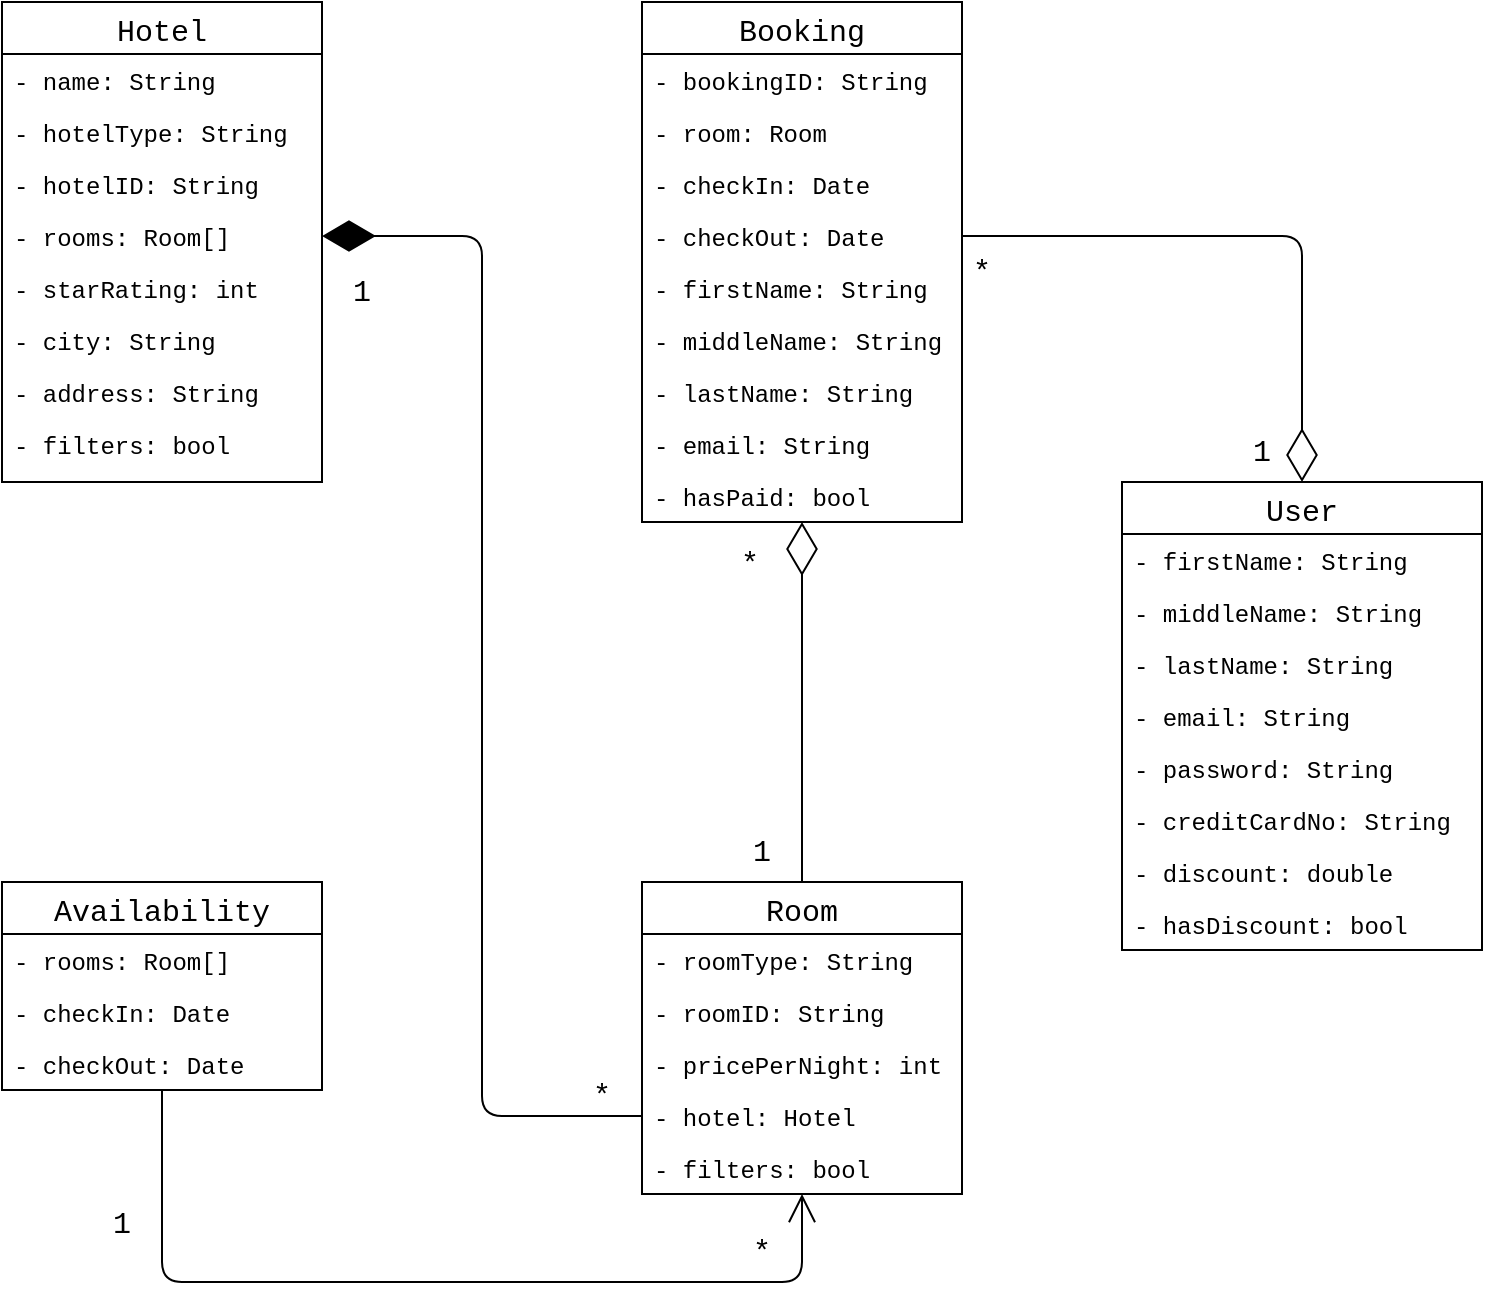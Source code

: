 <mxfile version="12.7.9" type="device"><diagram id="C5RBs43oDa-KdzZeNtuy" name="Page-1"><mxGraphModel dx="1182" dy="683" grid="1" gridSize="10" guides="1" tooltips="1" connect="1" arrows="1" fold="1" page="1" pageScale="1" pageWidth="827" pageHeight="1169" background="#FFFFFF" math="0" shadow="0"><root><mxCell id="WIyWlLk6GJQsqaUBKTNV-0"/><mxCell id="WIyWlLk6GJQsqaUBKTNV-1" parent="WIyWlLk6GJQsqaUBKTNV-0"/><mxCell id="qFRRub70nDxkKU252Yp6-81" value="Availability" style="swimlane;fontStyle=0;childLayout=stackLayout;horizontal=1;startSize=26;fillColor=none;horizontalStack=0;resizeParent=1;resizeParentMax=0;resizeLast=0;collapsible=1;marginBottom=0;fontFamily=Courier New;fontSize=15;" parent="WIyWlLk6GJQsqaUBKTNV-1" vertex="1"><mxGeometry x="40" y="480" width="160" height="104" as="geometry"/></mxCell><mxCell id="qFRRub70nDxkKU252Yp6-82" value="- rooms: Room[]" style="text;strokeColor=none;fillColor=none;align=left;verticalAlign=top;spacingLeft=4;spacingRight=4;overflow=hidden;rotatable=0;points=[[0,0.5],[1,0.5]];portConstraint=eastwest;fontFamily=Courier New;" parent="qFRRub70nDxkKU252Yp6-81" vertex="1"><mxGeometry y="26" width="160" height="26" as="geometry"/></mxCell><mxCell id="qFRRub70nDxkKU252Yp6-83" value="- checkIn: Date" style="text;strokeColor=none;fillColor=none;align=left;verticalAlign=top;spacingLeft=4;spacingRight=4;overflow=hidden;rotatable=0;points=[[0,0.5],[1,0.5]];portConstraint=eastwest;fontFamily=Courier New;" parent="qFRRub70nDxkKU252Yp6-81" vertex="1"><mxGeometry y="52" width="160" height="26" as="geometry"/></mxCell><mxCell id="qFRRub70nDxkKU252Yp6-84" value="- checkOut: Date" style="text;strokeColor=none;fillColor=none;align=left;verticalAlign=top;spacingLeft=4;spacingRight=4;overflow=hidden;rotatable=0;points=[[0,0.5],[1,0.5]];portConstraint=eastwest;fontFamily=Courier New;" parent="qFRRub70nDxkKU252Yp6-81" vertex="1"><mxGeometry y="78" width="160" height="26" as="geometry"/></mxCell><mxCell id="qFRRub70nDxkKU252Yp6-87" value="Hotel" style="swimlane;fontStyle=0;childLayout=stackLayout;horizontal=1;startSize=26;fillColor=none;horizontalStack=0;resizeParent=1;resizeParentMax=0;resizeLast=0;collapsible=1;marginBottom=0;fontFamily=Courier New;fontSize=15;" parent="WIyWlLk6GJQsqaUBKTNV-1" vertex="1"><mxGeometry x="40" y="40" width="160" height="240" as="geometry"/></mxCell><mxCell id="qFRRub70nDxkKU252Yp6-88" value="- name: String" style="text;strokeColor=none;fillColor=none;align=left;verticalAlign=top;spacingLeft=4;spacingRight=4;overflow=hidden;rotatable=0;points=[[0,0.5],[1,0.5]];portConstraint=eastwest;fontFamily=Courier New;" parent="qFRRub70nDxkKU252Yp6-87" vertex="1"><mxGeometry y="26" width="160" height="26" as="geometry"/></mxCell><mxCell id="qFRRub70nDxkKU252Yp6-89" value="- hotelType: String" style="text;strokeColor=none;fillColor=none;align=left;verticalAlign=top;spacingLeft=4;spacingRight=4;overflow=hidden;rotatable=0;points=[[0,0.5],[1,0.5]];portConstraint=eastwest;fontFamily=Courier New;" parent="qFRRub70nDxkKU252Yp6-87" vertex="1"><mxGeometry y="52" width="160" height="26" as="geometry"/></mxCell><mxCell id="qFRRub70nDxkKU252Yp6-90" value="- hotelID: String" style="text;strokeColor=none;fillColor=none;align=left;verticalAlign=top;spacingLeft=4;spacingRight=4;overflow=hidden;rotatable=0;points=[[0,0.5],[1,0.5]];portConstraint=eastwest;fontFamily=Courier New;" parent="qFRRub70nDxkKU252Yp6-87" vertex="1"><mxGeometry y="78" width="160" height="26" as="geometry"/></mxCell><mxCell id="qFRRub70nDxkKU252Yp6-91" value="- rooms: Room[]" style="text;strokeColor=none;fillColor=none;align=left;verticalAlign=top;spacingLeft=4;spacingRight=4;overflow=hidden;rotatable=0;points=[[0,0.5],[1,0.5]];portConstraint=eastwest;fontFamily=Courier New;" parent="qFRRub70nDxkKU252Yp6-87" vertex="1"><mxGeometry y="104" width="160" height="26" as="geometry"/></mxCell><mxCell id="qFRRub70nDxkKU252Yp6-92" value="- starRating: int" style="text;strokeColor=none;fillColor=none;align=left;verticalAlign=top;spacingLeft=4;spacingRight=4;overflow=hidden;rotatable=0;points=[[0,0.5],[1,0.5]];portConstraint=eastwest;fontFamily=Courier New;" parent="qFRRub70nDxkKU252Yp6-87" vertex="1"><mxGeometry y="130" width="160" height="26" as="geometry"/></mxCell><mxCell id="qFRRub70nDxkKU252Yp6-93" value="- city: String" style="text;strokeColor=none;fillColor=none;align=left;verticalAlign=top;spacingLeft=4;spacingRight=4;overflow=hidden;rotatable=0;points=[[0,0.5],[1,0.5]];portConstraint=eastwest;fontFamily=Courier New;" parent="qFRRub70nDxkKU252Yp6-87" vertex="1"><mxGeometry y="156" width="160" height="26" as="geometry"/></mxCell><mxCell id="qFRRub70nDxkKU252Yp6-94" value="- address: String" style="text;strokeColor=none;fillColor=none;align=left;verticalAlign=top;spacingLeft=4;spacingRight=4;overflow=hidden;rotatable=0;points=[[0,0.5],[1,0.5]];portConstraint=eastwest;fontFamily=Courier New;" parent="qFRRub70nDxkKU252Yp6-87" vertex="1"><mxGeometry y="182" width="160" height="26" as="geometry"/></mxCell><mxCell id="qFRRub70nDxkKU252Yp6-95" value="- filters: bool" style="text;strokeColor=none;fillColor=none;align=left;verticalAlign=top;spacingLeft=4;spacingRight=4;overflow=hidden;rotatable=0;points=[[0,0.5],[1,0.5]];portConstraint=eastwest;fontFamily=Courier New;" parent="qFRRub70nDxkKU252Yp6-87" vertex="1"><mxGeometry y="208" width="160" height="32" as="geometry"/></mxCell><mxCell id="qFRRub70nDxkKU252Yp6-96" value="Booking" style="swimlane;fontStyle=0;childLayout=stackLayout;horizontal=1;startSize=26;fillColor=none;horizontalStack=0;resizeParent=1;resizeParentMax=0;resizeLast=0;collapsible=1;marginBottom=0;fontFamily=Courier New;fontSize=15;" parent="WIyWlLk6GJQsqaUBKTNV-1" vertex="1"><mxGeometry x="360" y="40" width="160" height="260" as="geometry"/></mxCell><mxCell id="qFRRub70nDxkKU252Yp6-97" value="- bookingID: String" style="text;strokeColor=none;fillColor=none;align=left;verticalAlign=top;spacingLeft=4;spacingRight=4;overflow=hidden;rotatable=0;points=[[0,0.5],[1,0.5]];portConstraint=eastwest;fontFamily=Courier New;" parent="qFRRub70nDxkKU252Yp6-96" vertex="1"><mxGeometry y="26" width="160" height="26" as="geometry"/></mxCell><mxCell id="qFRRub70nDxkKU252Yp6-98" value="- room: Room" style="text;strokeColor=none;fillColor=none;align=left;verticalAlign=top;spacingLeft=4;spacingRight=4;overflow=hidden;rotatable=0;points=[[0,0.5],[1,0.5]];portConstraint=eastwest;fontFamily=Courier New;" parent="qFRRub70nDxkKU252Yp6-96" vertex="1"><mxGeometry y="52" width="160" height="26" as="geometry"/></mxCell><mxCell id="qFRRub70nDxkKU252Yp6-99" value="- checkIn: Date" style="text;strokeColor=none;fillColor=none;align=left;verticalAlign=top;spacingLeft=4;spacingRight=4;overflow=hidden;rotatable=0;points=[[0,0.5],[1,0.5]];portConstraint=eastwest;fontFamily=Courier New;" parent="qFRRub70nDxkKU252Yp6-96" vertex="1"><mxGeometry y="78" width="160" height="26" as="geometry"/></mxCell><mxCell id="qFRRub70nDxkKU252Yp6-100" value="- checkOut: Date" style="text;strokeColor=none;fillColor=none;align=left;verticalAlign=top;spacingLeft=4;spacingRight=4;overflow=hidden;rotatable=0;points=[[0,0.5],[1,0.5]];portConstraint=eastwest;fontFamily=Courier New;" parent="qFRRub70nDxkKU252Yp6-96" vertex="1"><mxGeometry y="104" width="160" height="26" as="geometry"/></mxCell><mxCell id="qFRRub70nDxkKU252Yp6-101" value="- firstName: String" style="text;strokeColor=none;fillColor=none;align=left;verticalAlign=top;spacingLeft=4;spacingRight=4;overflow=hidden;rotatable=0;points=[[0,0.5],[1,0.5]];portConstraint=eastwest;fontFamily=Courier New;" parent="qFRRub70nDxkKU252Yp6-96" vertex="1"><mxGeometry y="130" width="160" height="26" as="geometry"/></mxCell><mxCell id="qFRRub70nDxkKU252Yp6-102" value="- middleName: String" style="text;strokeColor=none;fillColor=none;align=left;verticalAlign=top;spacingLeft=4;spacingRight=4;overflow=hidden;rotatable=0;points=[[0,0.5],[1,0.5]];portConstraint=eastwest;fontFamily=Courier New;" parent="qFRRub70nDxkKU252Yp6-96" vertex="1"><mxGeometry y="156" width="160" height="26" as="geometry"/></mxCell><mxCell id="qFRRub70nDxkKU252Yp6-103" value="- lastName: String" style="text;strokeColor=none;fillColor=none;align=left;verticalAlign=top;spacingLeft=4;spacingRight=4;overflow=hidden;rotatable=0;points=[[0,0.5],[1,0.5]];portConstraint=eastwest;fontFamily=Courier New;" parent="qFRRub70nDxkKU252Yp6-96" vertex="1"><mxGeometry y="182" width="160" height="26" as="geometry"/></mxCell><mxCell id="qFRRub70nDxkKU252Yp6-104" value="- email: String" style="text;strokeColor=none;fillColor=none;align=left;verticalAlign=top;spacingLeft=4;spacingRight=4;overflow=hidden;rotatable=0;points=[[0,0.5],[1,0.5]];portConstraint=eastwest;fontFamily=Courier New;" parent="qFRRub70nDxkKU252Yp6-96" vertex="1"><mxGeometry y="208" width="160" height="26" as="geometry"/></mxCell><mxCell id="qFRRub70nDxkKU252Yp6-105" value="- hasPaid: bool" style="text;strokeColor=none;fillColor=none;align=left;verticalAlign=top;spacingLeft=4;spacingRight=4;overflow=hidden;rotatable=0;points=[[0,0.5],[1,0.5]];portConstraint=eastwest;fontFamily=Courier New;" parent="qFRRub70nDxkKU252Yp6-96" vertex="1"><mxGeometry y="234" width="160" height="26" as="geometry"/></mxCell><mxCell id="qFRRub70nDxkKU252Yp6-106" value="Room" style="swimlane;fontStyle=0;childLayout=stackLayout;horizontal=1;startSize=26;fillColor=none;horizontalStack=0;resizeParent=1;resizeParentMax=0;resizeLast=0;collapsible=1;marginBottom=0;fontFamily=Courier New;fontSize=15;" parent="WIyWlLk6GJQsqaUBKTNV-1" vertex="1"><mxGeometry x="360" y="480" width="160" height="156" as="geometry"/></mxCell><mxCell id="qFRRub70nDxkKU252Yp6-107" value="- roomType: String" style="text;strokeColor=none;fillColor=none;align=left;verticalAlign=top;spacingLeft=4;spacingRight=4;overflow=hidden;rotatable=0;points=[[0,0.5],[1,0.5]];portConstraint=eastwest;fontFamily=Courier New;" parent="qFRRub70nDxkKU252Yp6-106" vertex="1"><mxGeometry y="26" width="160" height="26" as="geometry"/></mxCell><mxCell id="qFRRub70nDxkKU252Yp6-108" value="- roomID: String" style="text;strokeColor=none;fillColor=none;align=left;verticalAlign=top;spacingLeft=4;spacingRight=4;overflow=hidden;rotatable=0;points=[[0,0.5],[1,0.5]];portConstraint=eastwest;fontFamily=Courier New;" parent="qFRRub70nDxkKU252Yp6-106" vertex="1"><mxGeometry y="52" width="160" height="26" as="geometry"/></mxCell><mxCell id="qFRRub70nDxkKU252Yp6-109" value="- pricePerNight: int" style="text;strokeColor=none;fillColor=none;align=left;verticalAlign=top;spacingLeft=4;spacingRight=4;overflow=hidden;rotatable=0;points=[[0,0.5],[1,0.5]];portConstraint=eastwest;fontFamily=Courier New;" parent="qFRRub70nDxkKU252Yp6-106" vertex="1"><mxGeometry y="78" width="160" height="26" as="geometry"/></mxCell><mxCell id="qFRRub70nDxkKU252Yp6-110" value="- hotel: Hotel" style="text;strokeColor=none;fillColor=none;align=left;verticalAlign=top;spacingLeft=4;spacingRight=4;overflow=hidden;rotatable=0;points=[[0,0.5],[1,0.5]];portConstraint=eastwest;fontFamily=Courier New;" parent="qFRRub70nDxkKU252Yp6-106" vertex="1"><mxGeometry y="104" width="160" height="26" as="geometry"/></mxCell><mxCell id="qFRRub70nDxkKU252Yp6-111" value="- filters: bool" style="text;strokeColor=none;fillColor=none;align=left;verticalAlign=top;spacingLeft=4;spacingRight=4;overflow=hidden;rotatable=0;points=[[0,0.5],[1,0.5]];portConstraint=eastwest;fontFamily=Courier New;" parent="qFRRub70nDxkKU252Yp6-106" vertex="1"><mxGeometry y="130" width="160" height="26" as="geometry"/></mxCell><mxCell id="qFRRub70nDxkKU252Yp6-112" value="User" style="swimlane;fontStyle=0;childLayout=stackLayout;horizontal=1;startSize=26;fillColor=none;horizontalStack=0;resizeParent=1;resizeParentMax=0;resizeLast=0;collapsible=1;marginBottom=0;fontFamily=Courier New;fontSize=15;" parent="WIyWlLk6GJQsqaUBKTNV-1" vertex="1"><mxGeometry x="600" y="280" width="180" height="234" as="geometry"/></mxCell><mxCell id="qFRRub70nDxkKU252Yp6-113" value="- firstName: String" style="text;strokeColor=none;fillColor=none;align=left;verticalAlign=top;spacingLeft=4;spacingRight=4;overflow=hidden;rotatable=0;points=[[0,0.5],[1,0.5]];portConstraint=eastwest;fontFamily=Courier New;" parent="qFRRub70nDxkKU252Yp6-112" vertex="1"><mxGeometry y="26" width="180" height="26" as="geometry"/></mxCell><mxCell id="qFRRub70nDxkKU252Yp6-114" value="- middleName: String" style="text;strokeColor=none;fillColor=none;align=left;verticalAlign=top;spacingLeft=4;spacingRight=4;overflow=hidden;rotatable=0;points=[[0,0.5],[1,0.5]];portConstraint=eastwest;fontFamily=Courier New;" parent="qFRRub70nDxkKU252Yp6-112" vertex="1"><mxGeometry y="52" width="180" height="26" as="geometry"/></mxCell><mxCell id="qFRRub70nDxkKU252Yp6-115" value="- lastName: String" style="text;strokeColor=none;fillColor=none;align=left;verticalAlign=top;spacingLeft=4;spacingRight=4;overflow=hidden;rotatable=0;points=[[0,0.5],[1,0.5]];portConstraint=eastwest;fontFamily=Courier New;" parent="qFRRub70nDxkKU252Yp6-112" vertex="1"><mxGeometry y="78" width="180" height="26" as="geometry"/></mxCell><mxCell id="qFRRub70nDxkKU252Yp6-116" value="- email: String" style="text;strokeColor=none;fillColor=none;align=left;verticalAlign=top;spacingLeft=4;spacingRight=4;overflow=hidden;rotatable=0;points=[[0,0.5],[1,0.5]];portConstraint=eastwest;fontFamily=Courier New;" parent="qFRRub70nDxkKU252Yp6-112" vertex="1"><mxGeometry y="104" width="180" height="26" as="geometry"/></mxCell><mxCell id="qFRRub70nDxkKU252Yp6-117" value="- password: String" style="text;strokeColor=none;fillColor=none;align=left;verticalAlign=top;spacingLeft=4;spacingRight=4;overflow=hidden;rotatable=0;points=[[0,0.5],[1,0.5]];portConstraint=eastwest;fontFamily=Courier New;" parent="qFRRub70nDxkKU252Yp6-112" vertex="1"><mxGeometry y="130" width="180" height="26" as="geometry"/></mxCell><mxCell id="qFRRub70nDxkKU252Yp6-118" value="- creditCardNo: String" style="text;strokeColor=none;fillColor=none;align=left;verticalAlign=top;spacingLeft=4;spacingRight=4;overflow=hidden;rotatable=0;points=[[0,0.5],[1,0.5]];portConstraint=eastwest;fontFamily=Courier New;" parent="qFRRub70nDxkKU252Yp6-112" vertex="1"><mxGeometry y="156" width="180" height="26" as="geometry"/></mxCell><mxCell id="qFRRub70nDxkKU252Yp6-119" value="- discount: double" style="text;strokeColor=none;fillColor=none;align=left;verticalAlign=top;spacingLeft=4;spacingRight=4;overflow=hidden;rotatable=0;points=[[0,0.5],[1,0.5]];portConstraint=eastwest;fontFamily=Courier New;" parent="qFRRub70nDxkKU252Yp6-112" vertex="1"><mxGeometry y="182" width="180" height="26" as="geometry"/></mxCell><mxCell id="qFRRub70nDxkKU252Yp6-120" value="- hasDiscount: bool" style="text;strokeColor=none;fillColor=none;align=left;verticalAlign=top;spacingLeft=4;spacingRight=4;overflow=hidden;rotatable=0;points=[[0,0.5],[1,0.5]];portConstraint=eastwest;fontFamily=Courier New;" parent="qFRRub70nDxkKU252Yp6-112" vertex="1"><mxGeometry y="208" width="180" height="26" as="geometry"/></mxCell><mxCell id="qFRRub70nDxkKU252Yp6-121" value="" style="endArrow=diamondThin;endFill=1;endSize=24;html=1;fontFamily=Courier New;fontSize=15;entryX=1;entryY=0.5;entryDx=0;entryDy=0;exitX=0;exitY=0.5;exitDx=0;exitDy=0;" parent="WIyWlLk6GJQsqaUBKTNV-1" source="qFRRub70nDxkKU252Yp6-110" target="qFRRub70nDxkKU252Yp6-91" edge="1"><mxGeometry width="160" relative="1" as="geometry"><mxPoint x="200" y="380" as="sourcePoint"/><mxPoint x="360" y="380" as="targetPoint"/><Array as="points"><mxPoint x="280" y="597"/><mxPoint x="280" y="157"/></Array></mxGeometry></mxCell><mxCell id="qFRRub70nDxkKU252Yp6-131" value="" style="endArrow=open;endFill=1;endSize=12;html=1;fontFamily=Courier New;fontSize=15;exitX=0.5;exitY=1;exitDx=0;exitDy=0;entryX=0.5;entryY=1;entryDx=0;entryDy=0;" parent="WIyWlLk6GJQsqaUBKTNV-1" source="qFRRub70nDxkKU252Yp6-81" target="qFRRub70nDxkKU252Yp6-106" edge="1"><mxGeometry width="160" relative="1" as="geometry"><mxPoint x="210" y="700" as="sourcePoint"/><mxPoint x="370" y="700" as="targetPoint"/><Array as="points"><mxPoint x="120" y="680"/><mxPoint x="440" y="680"/></Array></mxGeometry></mxCell><mxCell id="qFRRub70nDxkKU252Yp6-132" value="" style="endArrow=diamondThin;endFill=0;endSize=24;html=1;fontFamily=Courier New;fontSize=15;exitX=1;exitY=0.5;exitDx=0;exitDy=0;entryX=0.5;entryY=0;entryDx=0;entryDy=0;" parent="WIyWlLk6GJQsqaUBKTNV-1" source="qFRRub70nDxkKU252Yp6-100" target="qFRRub70nDxkKU252Yp6-112" edge="1"><mxGeometry width="160" relative="1" as="geometry"><mxPoint x="610" y="160" as="sourcePoint"/><mxPoint x="770" y="160" as="targetPoint"/><Array as="points"><mxPoint x="690" y="157"/></Array></mxGeometry></mxCell><mxCell id="qFRRub70nDxkKU252Yp6-133" value="" style="endArrow=diamondThin;endFill=0;endSize=24;html=1;fontFamily=Courier New;fontSize=15;entryX=0.5;entryY=1;entryDx=0;entryDy=0;exitX=0.5;exitY=0;exitDx=0;exitDy=0;" parent="WIyWlLk6GJQsqaUBKTNV-1" source="qFRRub70nDxkKU252Yp6-106" target="qFRRub70nDxkKU252Yp6-96" edge="1"><mxGeometry width="160" relative="1" as="geometry"><mxPoint x="340" y="390" as="sourcePoint"/><mxPoint x="500" y="390" as="targetPoint"/></mxGeometry></mxCell><mxCell id="qFRRub70nDxkKU252Yp6-136" value="1" style="text;align=center;fontStyle=0;verticalAlign=middle;spacingLeft=3;spacingRight=3;strokeColor=none;rotatable=0;points=[[0,0.5],[1,0.5]];portConstraint=eastwest;fontFamily=Courier New;fontSize=15;" parent="WIyWlLk6GJQsqaUBKTNV-1" vertex="1"><mxGeometry x="630" y="250" width="80" height="26" as="geometry"/></mxCell><mxCell id="qFRRub70nDxkKU252Yp6-140" value="1" style="text;align=center;fontStyle=0;verticalAlign=middle;spacingLeft=3;spacingRight=3;strokeColor=none;rotatable=0;points=[[0,0.5],[1,0.5]];portConstraint=eastwest;fontFamily=Courier New;fontSize=15;" parent="WIyWlLk6GJQsqaUBKTNV-1" vertex="1"><mxGeometry x="60" y="636" width="80" height="26" as="geometry"/></mxCell><mxCell id="qFRRub70nDxkKU252Yp6-141" value="1" style="text;align=center;fontStyle=0;verticalAlign=middle;spacingLeft=3;spacingRight=3;strokeColor=none;rotatable=0;points=[[0,0.5],[1,0.5]];portConstraint=eastwest;fontFamily=Courier New;fontSize=15;" parent="WIyWlLk6GJQsqaUBKTNV-1" vertex="1"><mxGeometry x="380" y="450" width="80" height="26" as="geometry"/></mxCell><mxCell id="qFRRub70nDxkKU252Yp6-142" value="1" style="text;align=center;fontStyle=0;verticalAlign=middle;spacingLeft=3;spacingRight=3;strokeColor=none;rotatable=0;points=[[0,0.5],[1,0.5]];portConstraint=eastwest;fontFamily=Courier New;fontSize=15;" parent="WIyWlLk6GJQsqaUBKTNV-1" vertex="1"><mxGeometry x="180" y="170" width="80" height="26" as="geometry"/></mxCell><mxCell id="qFRRub70nDxkKU252Yp6-143" value="*" style="text;align=center;fontStyle=0;verticalAlign=middle;spacingLeft=3;spacingRight=3;strokeColor=none;rotatable=0;points=[[0,0.5],[1,0.5]];portConstraint=eastwest;fontFamily=Courier New;fontSize=15;" parent="WIyWlLk6GJQsqaUBKTNV-1" vertex="1"><mxGeometry x="374" y="306" width="80" height="26" as="geometry"/></mxCell><mxCell id="qFRRub70nDxkKU252Yp6-144" value="*" style="text;align=center;fontStyle=0;verticalAlign=middle;spacingLeft=3;spacingRight=3;strokeColor=none;rotatable=0;points=[[0,0.5],[1,0.5]];portConstraint=eastwest;fontFamily=Courier New;fontSize=15;" parent="WIyWlLk6GJQsqaUBKTNV-1" vertex="1"><mxGeometry x="490" y="160" width="80" height="26" as="geometry"/></mxCell><mxCell id="qFRRub70nDxkKU252Yp6-145" value="*" style="text;align=center;fontStyle=0;verticalAlign=middle;spacingLeft=3;spacingRight=3;strokeColor=none;rotatable=0;points=[[0,0.5],[1,0.5]];portConstraint=eastwest;fontFamily=Courier New;fontSize=15;" parent="WIyWlLk6GJQsqaUBKTNV-1" vertex="1"><mxGeometry x="300" y="572" width="80" height="26" as="geometry"/></mxCell><mxCell id="qFRRub70nDxkKU252Yp6-146" value="*" style="text;align=center;fontStyle=0;verticalAlign=middle;spacingLeft=3;spacingRight=3;strokeColor=none;rotatable=0;points=[[0,0.5],[1,0.5]];portConstraint=eastwest;fontFamily=Courier New;fontSize=15;" parent="WIyWlLk6GJQsqaUBKTNV-1" vertex="1"><mxGeometry x="380" y="650" width="80" height="26" as="geometry"/></mxCell></root></mxGraphModel></diagram></mxfile>